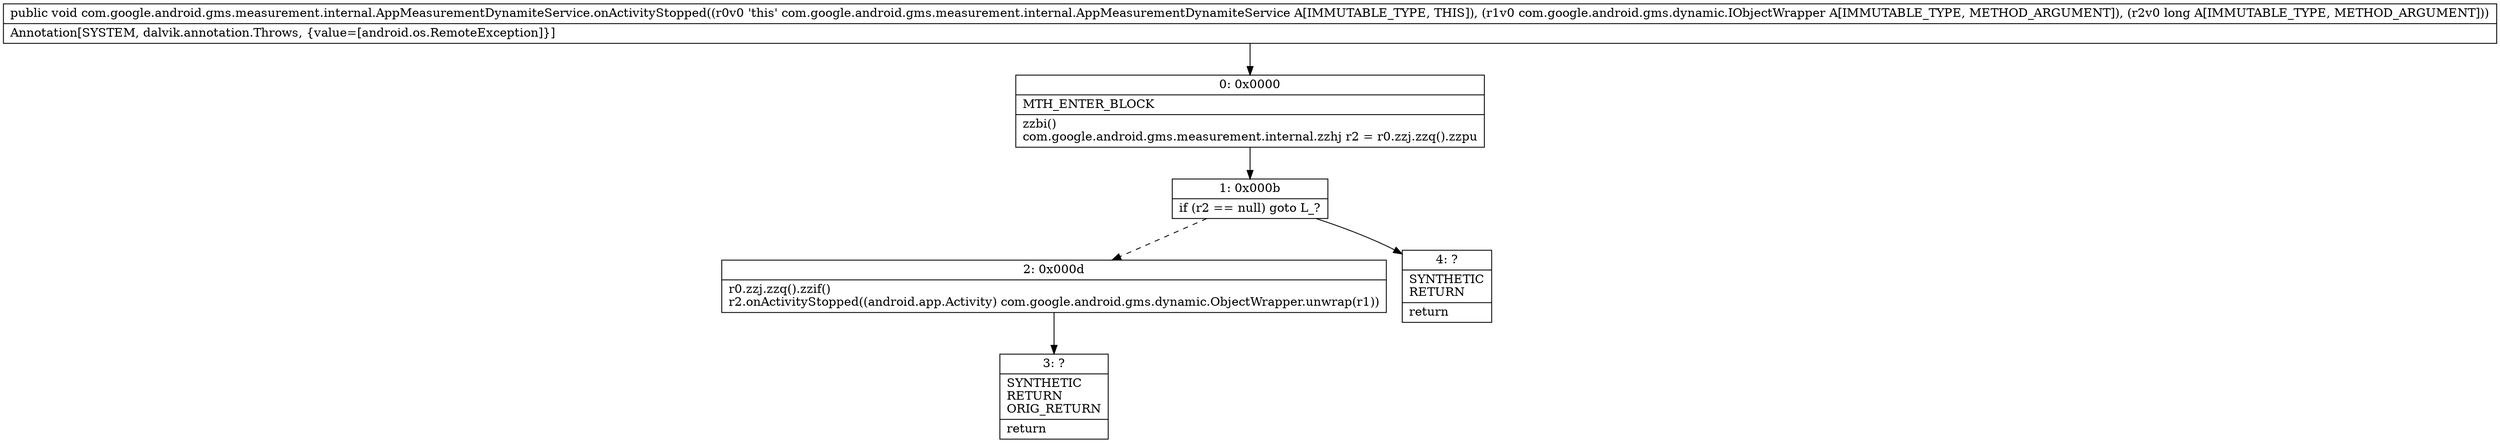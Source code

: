 digraph "CFG forcom.google.android.gms.measurement.internal.AppMeasurementDynamiteService.onActivityStopped(Lcom\/google\/android\/gms\/dynamic\/IObjectWrapper;J)V" {
Node_0 [shape=record,label="{0\:\ 0x0000|MTH_ENTER_BLOCK\l|zzbi()\lcom.google.android.gms.measurement.internal.zzhj r2 = r0.zzj.zzq().zzpu\l}"];
Node_1 [shape=record,label="{1\:\ 0x000b|if (r2 == null) goto L_?\l}"];
Node_2 [shape=record,label="{2\:\ 0x000d|r0.zzj.zzq().zzif()\lr2.onActivityStopped((android.app.Activity) com.google.android.gms.dynamic.ObjectWrapper.unwrap(r1))\l}"];
Node_3 [shape=record,label="{3\:\ ?|SYNTHETIC\lRETURN\lORIG_RETURN\l|return\l}"];
Node_4 [shape=record,label="{4\:\ ?|SYNTHETIC\lRETURN\l|return\l}"];
MethodNode[shape=record,label="{public void com.google.android.gms.measurement.internal.AppMeasurementDynamiteService.onActivityStopped((r0v0 'this' com.google.android.gms.measurement.internal.AppMeasurementDynamiteService A[IMMUTABLE_TYPE, THIS]), (r1v0 com.google.android.gms.dynamic.IObjectWrapper A[IMMUTABLE_TYPE, METHOD_ARGUMENT]), (r2v0 long A[IMMUTABLE_TYPE, METHOD_ARGUMENT]))  | Annotation[SYSTEM, dalvik.annotation.Throws, \{value=[android.os.RemoteException]\}]\l}"];
MethodNode -> Node_0;
Node_0 -> Node_1;
Node_1 -> Node_2[style=dashed];
Node_1 -> Node_4;
Node_2 -> Node_3;
}

